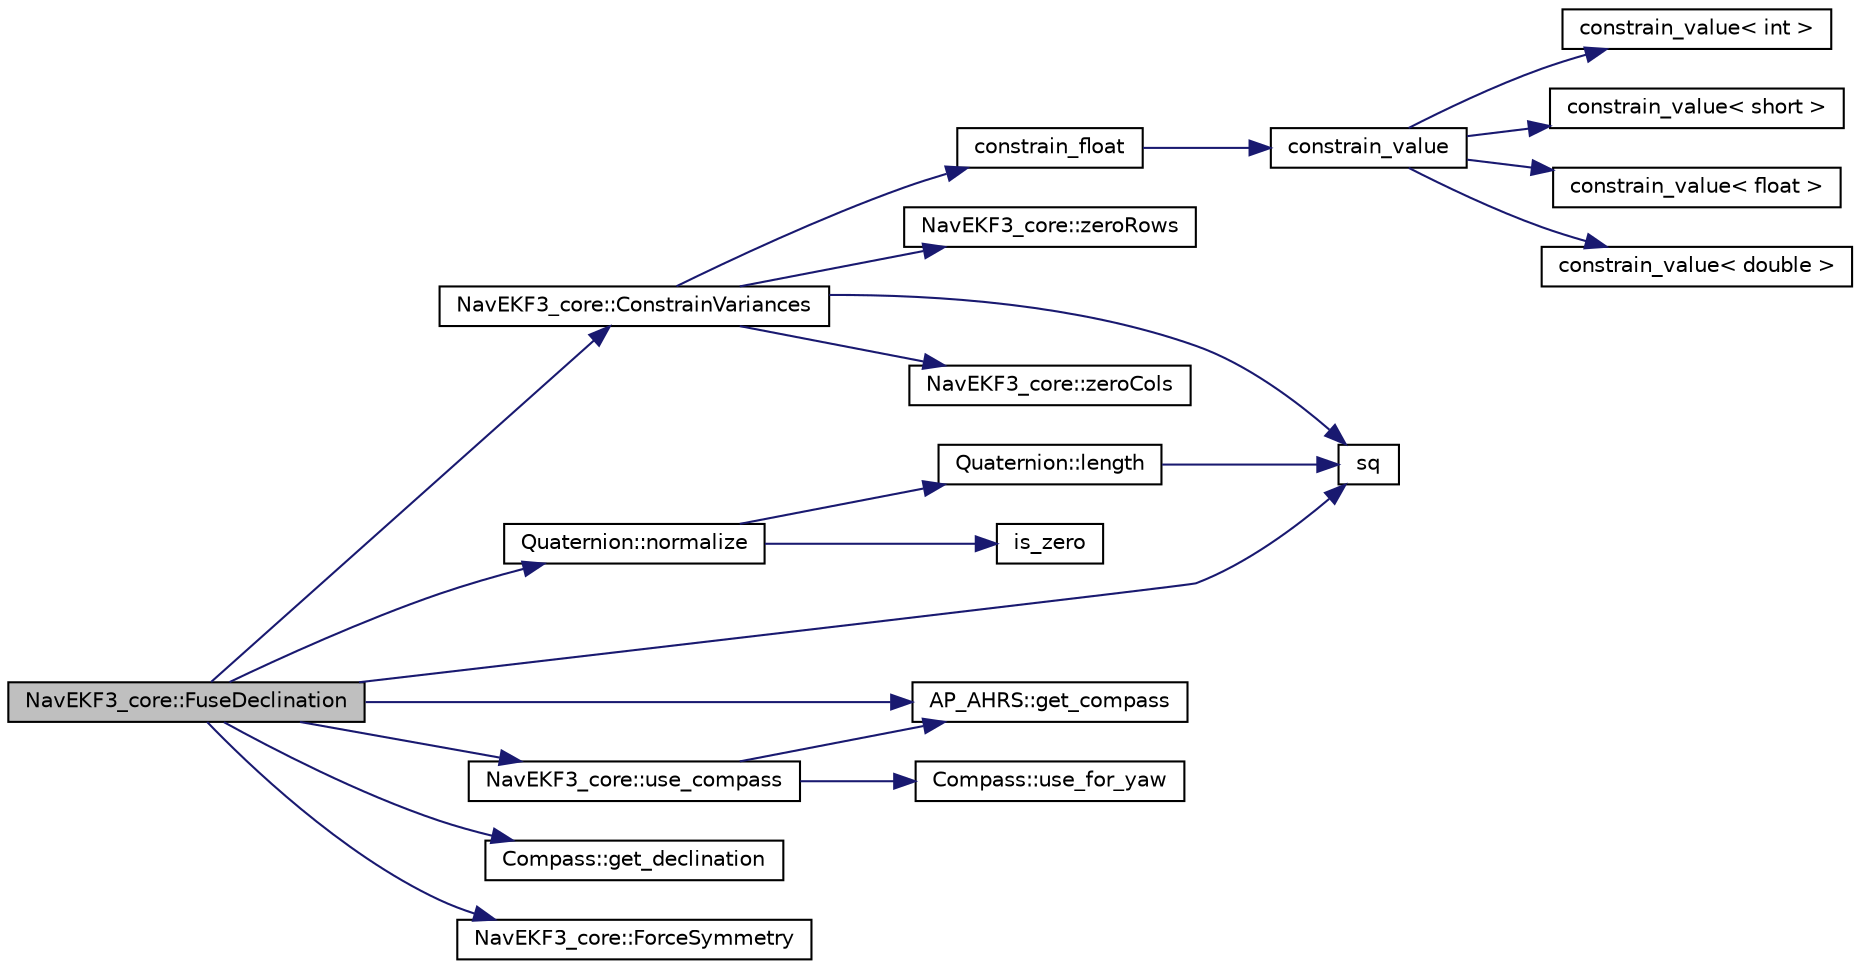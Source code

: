 digraph "NavEKF3_core::FuseDeclination"
{
 // INTERACTIVE_SVG=YES
  edge [fontname="Helvetica",fontsize="10",labelfontname="Helvetica",labelfontsize="10"];
  node [fontname="Helvetica",fontsize="10",shape=record];
  rankdir="LR";
  Node1 [label="NavEKF3_core::FuseDeclination",height=0.2,width=0.4,color="black", fillcolor="grey75", style="filled", fontcolor="black"];
  Node1 -> Node2 [color="midnightblue",fontsize="10",style="solid",fontname="Helvetica"];
  Node2 [label="sq",height=0.2,width=0.4,color="black", fillcolor="white", style="filled",URL="$AP__Math_8h.html#a0375e3d67fd3911cacee5c3e1408c0f2"];
  Node1 -> Node3 [color="midnightblue",fontsize="10",style="solid",fontname="Helvetica"];
  Node3 [label="NavEKF3_core::use_compass",height=0.2,width=0.4,color="black", fillcolor="white", style="filled",URL="$classNavEKF3__core.html#a8b6c851acf3a54d895b8dbc6ab2a6666"];
  Node3 -> Node4 [color="midnightblue",fontsize="10",style="solid",fontname="Helvetica"];
  Node4 [label="AP_AHRS::get_compass",height=0.2,width=0.4,color="black", fillcolor="white", style="filled",URL="$classAP__AHRS.html#adf808841de62499bc8c388fc798d47f1"];
  Node3 -> Node5 [color="midnightblue",fontsize="10",style="solid",fontname="Helvetica"];
  Node5 [label="Compass::use_for_yaw",height=0.2,width=0.4,color="black", fillcolor="white", style="filled",URL="$classCompass.html#a97437729a583cd900e4dd1d6d84a4a0e",tooltip="return true if the compass should be used for yaw calculations "];
  Node1 -> Node4 [color="midnightblue",fontsize="10",style="solid",fontname="Helvetica"];
  Node1 -> Node6 [color="midnightblue",fontsize="10",style="solid",fontname="Helvetica"];
  Node6 [label="Compass::get_declination",height=0.2,width=0.4,color="black", fillcolor="white", style="filled",URL="$classCompass.html#a5051de1d15ee203600422235ab93c88c"];
  Node1 -> Node7 [color="midnightblue",fontsize="10",style="solid",fontname="Helvetica"];
  Node7 [label="NavEKF3_core::ForceSymmetry",height=0.2,width=0.4,color="black", fillcolor="white", style="filled",URL="$classNavEKF3__core.html#a2556bcc515c1a4f63c5dbd57ae97f648"];
  Node1 -> Node8 [color="midnightblue",fontsize="10",style="solid",fontname="Helvetica"];
  Node8 [label="NavEKF3_core::ConstrainVariances",height=0.2,width=0.4,color="black", fillcolor="white", style="filled",URL="$classNavEKF3__core.html#ad090381daa81e51181ea6254e01af75b"];
  Node8 -> Node9 [color="midnightblue",fontsize="10",style="solid",fontname="Helvetica"];
  Node9 [label="constrain_float",height=0.2,width=0.4,color="black", fillcolor="white", style="filled",URL="$AP__Math_8h.html#ad525609d9dba6ffa556a0fbf08a3f9b4"];
  Node9 -> Node10 [color="midnightblue",fontsize="10",style="solid",fontname="Helvetica"];
  Node10 [label="constrain_value",height=0.2,width=0.4,color="black", fillcolor="white", style="filled",URL="$AP__Math_8h.html#a20e8f8671c282c69c1954652b6d61585"];
  Node10 -> Node11 [color="midnightblue",fontsize="10",style="solid",fontname="Helvetica"];
  Node11 [label="constrain_value\< int \>",height=0.2,width=0.4,color="black", fillcolor="white", style="filled",URL="$AP__Math_8cpp.html#a37e8e901754cb9c8e53a8e3030c82c50"];
  Node10 -> Node12 [color="midnightblue",fontsize="10",style="solid",fontname="Helvetica"];
  Node12 [label="constrain_value\< short \>",height=0.2,width=0.4,color="black", fillcolor="white", style="filled",URL="$AP__Math_8cpp.html#afdbe107ec1987d318a6347816fbf2b89"];
  Node10 -> Node13 [color="midnightblue",fontsize="10",style="solid",fontname="Helvetica"];
  Node13 [label="constrain_value\< float \>",height=0.2,width=0.4,color="black", fillcolor="white", style="filled",URL="$AP__Math_8cpp.html#ae6c621670c214da687de21d4e3a92587"];
  Node10 -> Node14 [color="midnightblue",fontsize="10",style="solid",fontname="Helvetica"];
  Node14 [label="constrain_value\< double \>",height=0.2,width=0.4,color="black", fillcolor="white", style="filled",URL="$AP__Math_8cpp.html#afe3990b00e9abc43fa97dfaf8e32f5c4"];
  Node8 -> Node2 [color="midnightblue",fontsize="10",style="solid",fontname="Helvetica"];
  Node8 -> Node15 [color="midnightblue",fontsize="10",style="solid",fontname="Helvetica"];
  Node15 [label="NavEKF3_core::zeroCols",height=0.2,width=0.4,color="black", fillcolor="white", style="filled",URL="$classNavEKF3__core.html#a668056e5b2efae63163fc41aa7b7b1fd"];
  Node8 -> Node16 [color="midnightblue",fontsize="10",style="solid",fontname="Helvetica"];
  Node16 [label="NavEKF3_core::zeroRows",height=0.2,width=0.4,color="black", fillcolor="white", style="filled",URL="$classNavEKF3__core.html#a60c1c2314069524260554d324819058a"];
  Node1 -> Node17 [color="midnightblue",fontsize="10",style="solid",fontname="Helvetica"];
  Node17 [label="Quaternion::normalize",height=0.2,width=0.4,color="black", fillcolor="white", style="filled",URL="$classQuaternion.html#a48e6bafb249c895ed25f29dc9170e11e"];
  Node17 -> Node18 [color="midnightblue",fontsize="10",style="solid",fontname="Helvetica"];
  Node18 [label="Quaternion::length",height=0.2,width=0.4,color="black", fillcolor="white", style="filled",URL="$classQuaternion.html#a6f5e82dd828c59392a3133d6d5877f39"];
  Node18 -> Node2 [color="midnightblue",fontsize="10",style="solid",fontname="Helvetica"];
  Node17 -> Node19 [color="midnightblue",fontsize="10",style="solid",fontname="Helvetica"];
  Node19 [label="is_zero",height=0.2,width=0.4,color="black", fillcolor="white", style="filled",URL="$AP__Math_8h.html#a2a12cce483e9b870da70d30406d82c60"];
}
